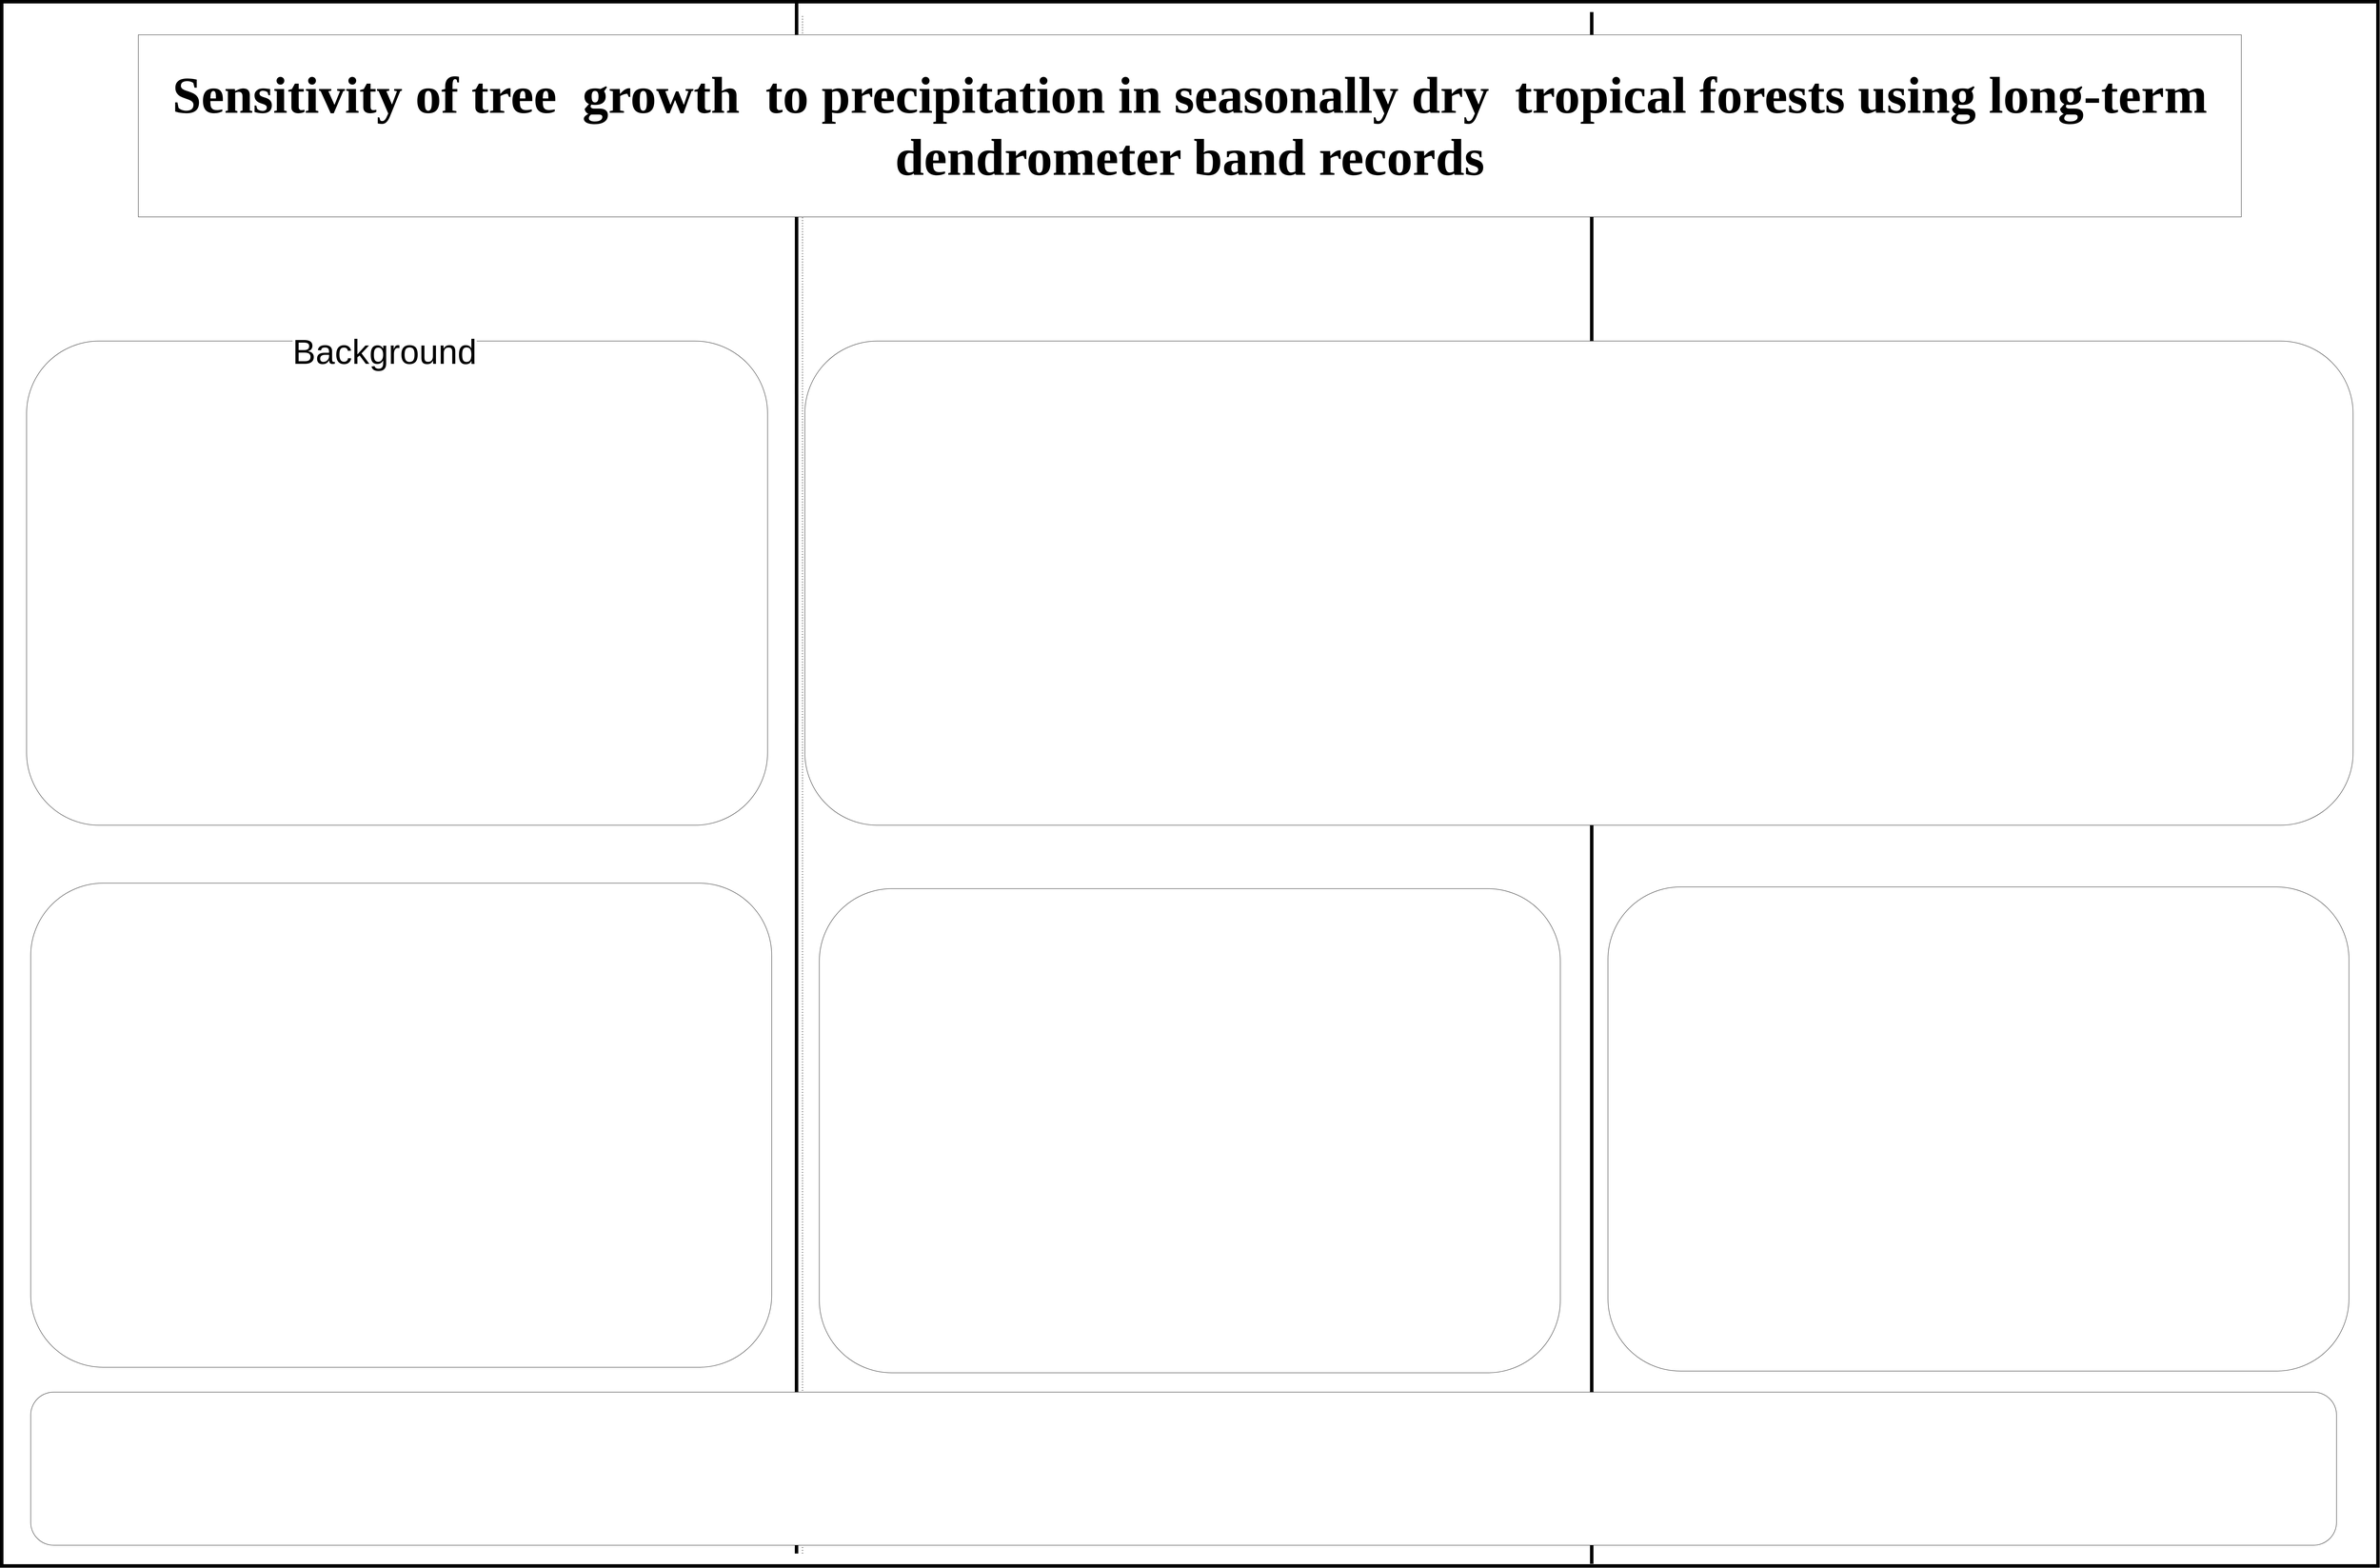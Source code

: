 <mxfile version="24.7.5">
  <diagram name="Page-1" id="xKrFHACxb6yI2zSFycjk">
    <mxGraphModel dx="15880" dy="7320" grid="1" gridSize="12" guides="1" tooltips="1" connect="1" arrows="1" fold="1" page="1" pageScale="1" pageWidth="7200" pageHeight="4800" math="0" shadow="0">
      <root>
        <mxCell id="0" />
        <mxCell id="1" parent="0" />
        <mxCell id="BcMcnK-lcTdlmfd1Wk12-2" value="" style="rounded=0;whiteSpace=wrap;html=1;strokeWidth=10;fillColor=none;" vertex="1" parent="1">
          <mxGeometry x="156" y="120" width="6888" height="4536" as="geometry" />
        </mxCell>
        <mxCell id="BcMcnK-lcTdlmfd1Wk12-3" value="" style="endArrow=none;dashed=1;html=1;dashPattern=1 3;strokeWidth=2;rounded=0;entryX=0.337;entryY=0.009;entryDx=0;entryDy=0;entryPerimeter=0;exitX=0.337;exitY=0.992;exitDx=0;exitDy=0;exitPerimeter=0;" edge="1" parent="1" source="BcMcnK-lcTdlmfd1Wk12-2" target="BcMcnK-lcTdlmfd1Wk12-2">
          <mxGeometry width="50" height="50" relative="1" as="geometry">
            <mxPoint x="2133" y="4661" as="sourcePoint" />
            <mxPoint x="4310" y="1224" as="targetPoint" />
          </mxGeometry>
        </mxCell>
        <mxCell id="BcMcnK-lcTdlmfd1Wk12-4" value="" style="endArrow=none;html=1;rounded=0;" edge="1" parent="1">
          <mxGeometry width="50" height="50" relative="1" as="geometry">
            <mxPoint x="4260" y="1274" as="sourcePoint" />
            <mxPoint x="4310" y="1224" as="targetPoint" />
          </mxGeometry>
        </mxCell>
        <mxCell id="BcMcnK-lcTdlmfd1Wk12-5" value="" style="endArrow=none;html=1;rounded=0;entryX=0.329;entryY=0;entryDx=0;entryDy=0;entryPerimeter=0;strokeWidth=10;" edge="1" parent="1">
          <mxGeometry width="50" height="50" relative="1" as="geometry">
            <mxPoint x="2460" y="4620" as="sourcePoint" />
            <mxPoint x="2460.152" y="120" as="targetPoint" />
          </mxGeometry>
        </mxCell>
        <mxCell id="BcMcnK-lcTdlmfd1Wk12-6" value="" style="endArrow=none;html=1;rounded=0;strokeWidth=10;" edge="1" parent="1">
          <mxGeometry width="50" height="50" relative="1" as="geometry">
            <mxPoint x="4765" y="4650" as="sourcePoint" />
            <mxPoint x="4765" y="150" as="targetPoint" />
          </mxGeometry>
        </mxCell>
        <mxCell id="BcMcnK-lcTdlmfd1Wk12-7" value="&lt;h3&gt;&lt;font style=&quot;font-size: 150px;&quot;&gt;Sensitivity of tree&amp;nbsp; growth&amp;nbsp; to precipitation in seasonally dry&amp;nbsp; tropical forests using long-term dendrometer band records&lt;/font&gt;&lt;br&gt;&lt;/h3&gt;" style="rounded=0;whiteSpace=wrap;html=1;fontFamily=Tahoma;" vertex="1" parent="1">
          <mxGeometry x="552" y="216" width="6096" height="528" as="geometry" />
        </mxCell>
        <mxCell id="BcMcnK-lcTdlmfd1Wk12-8" value="" style="rounded=1;whiteSpace=wrap;html=1;" vertex="1" parent="1">
          <mxGeometry x="228" y="1104" width="2148" height="1404" as="geometry" />
        </mxCell>
        <mxCell id="BcMcnK-lcTdlmfd1Wk12-9" value="" style="rounded=1;whiteSpace=wrap;html=1;" vertex="1" parent="1">
          <mxGeometry x="240" y="2676" width="2148" height="1404" as="geometry" />
        </mxCell>
        <mxCell id="BcMcnK-lcTdlmfd1Wk12-10" value="" style="rounded=1;whiteSpace=wrap;html=1;" vertex="1" parent="1">
          <mxGeometry x="2484" y="1104" width="4488" height="1404" as="geometry" />
        </mxCell>
        <mxCell id="BcMcnK-lcTdlmfd1Wk12-14" value="" style="rounded=1;whiteSpace=wrap;html=1;" vertex="1" parent="1">
          <mxGeometry x="2526" y="2692" width="2148" height="1404" as="geometry" />
        </mxCell>
        <mxCell id="BcMcnK-lcTdlmfd1Wk12-15" value="" style="rounded=1;whiteSpace=wrap;html=1;" vertex="1" parent="1">
          <mxGeometry x="4812" y="2687" width="2148" height="1404" as="geometry" />
        </mxCell>
        <mxCell id="BcMcnK-lcTdlmfd1Wk12-16" value="" style="rounded=1;whiteSpace=wrap;html=1;" vertex="1" parent="1">
          <mxGeometry x="240" y="4152" width="6684" height="444" as="geometry" />
        </mxCell>
        <mxCell id="BcMcnK-lcTdlmfd1Wk12-19" value="&lt;font style=&quot;font-size: 100px; background-color: rgb(255, 255, 255);&quot;&gt;Background&lt;/font&gt;" style="text;html=1;align=center;verticalAlign=middle;whiteSpace=wrap;rounded=0;" vertex="1" parent="1">
          <mxGeometry x="708" y="936" width="1116" height="396" as="geometry" />
        </mxCell>
      </root>
    </mxGraphModel>
  </diagram>
</mxfile>
